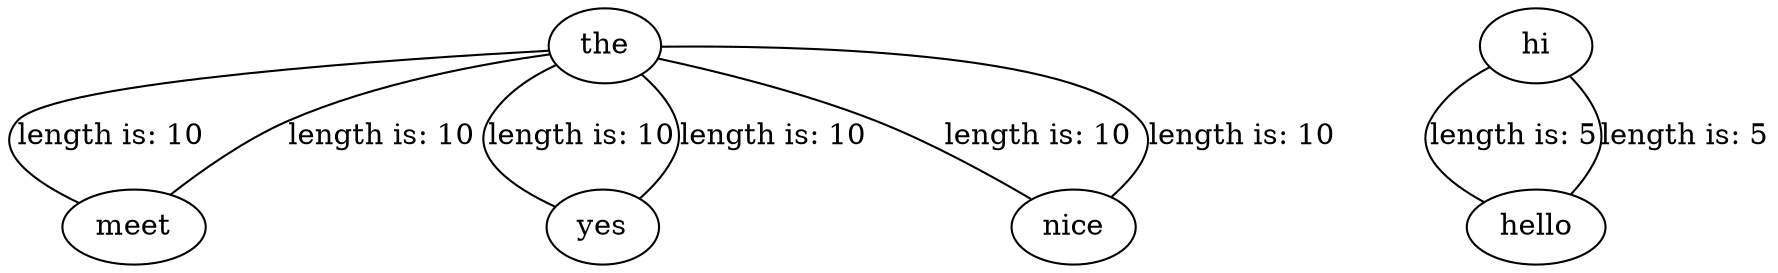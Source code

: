 // dot file of graph
graph graphname {
the -- meet [label="length is: 10"];
the -- yes [label="length is: 10"];
the -- nice [label="length is: 10"];
hi -- hello [label="length is: 5"];
meet -- the [label="length is: 10"];
yes -- the [label="length is: 10"];
hello -- hi [label="length is: 5"];
nice -- the [label="length is: 10"];
}
